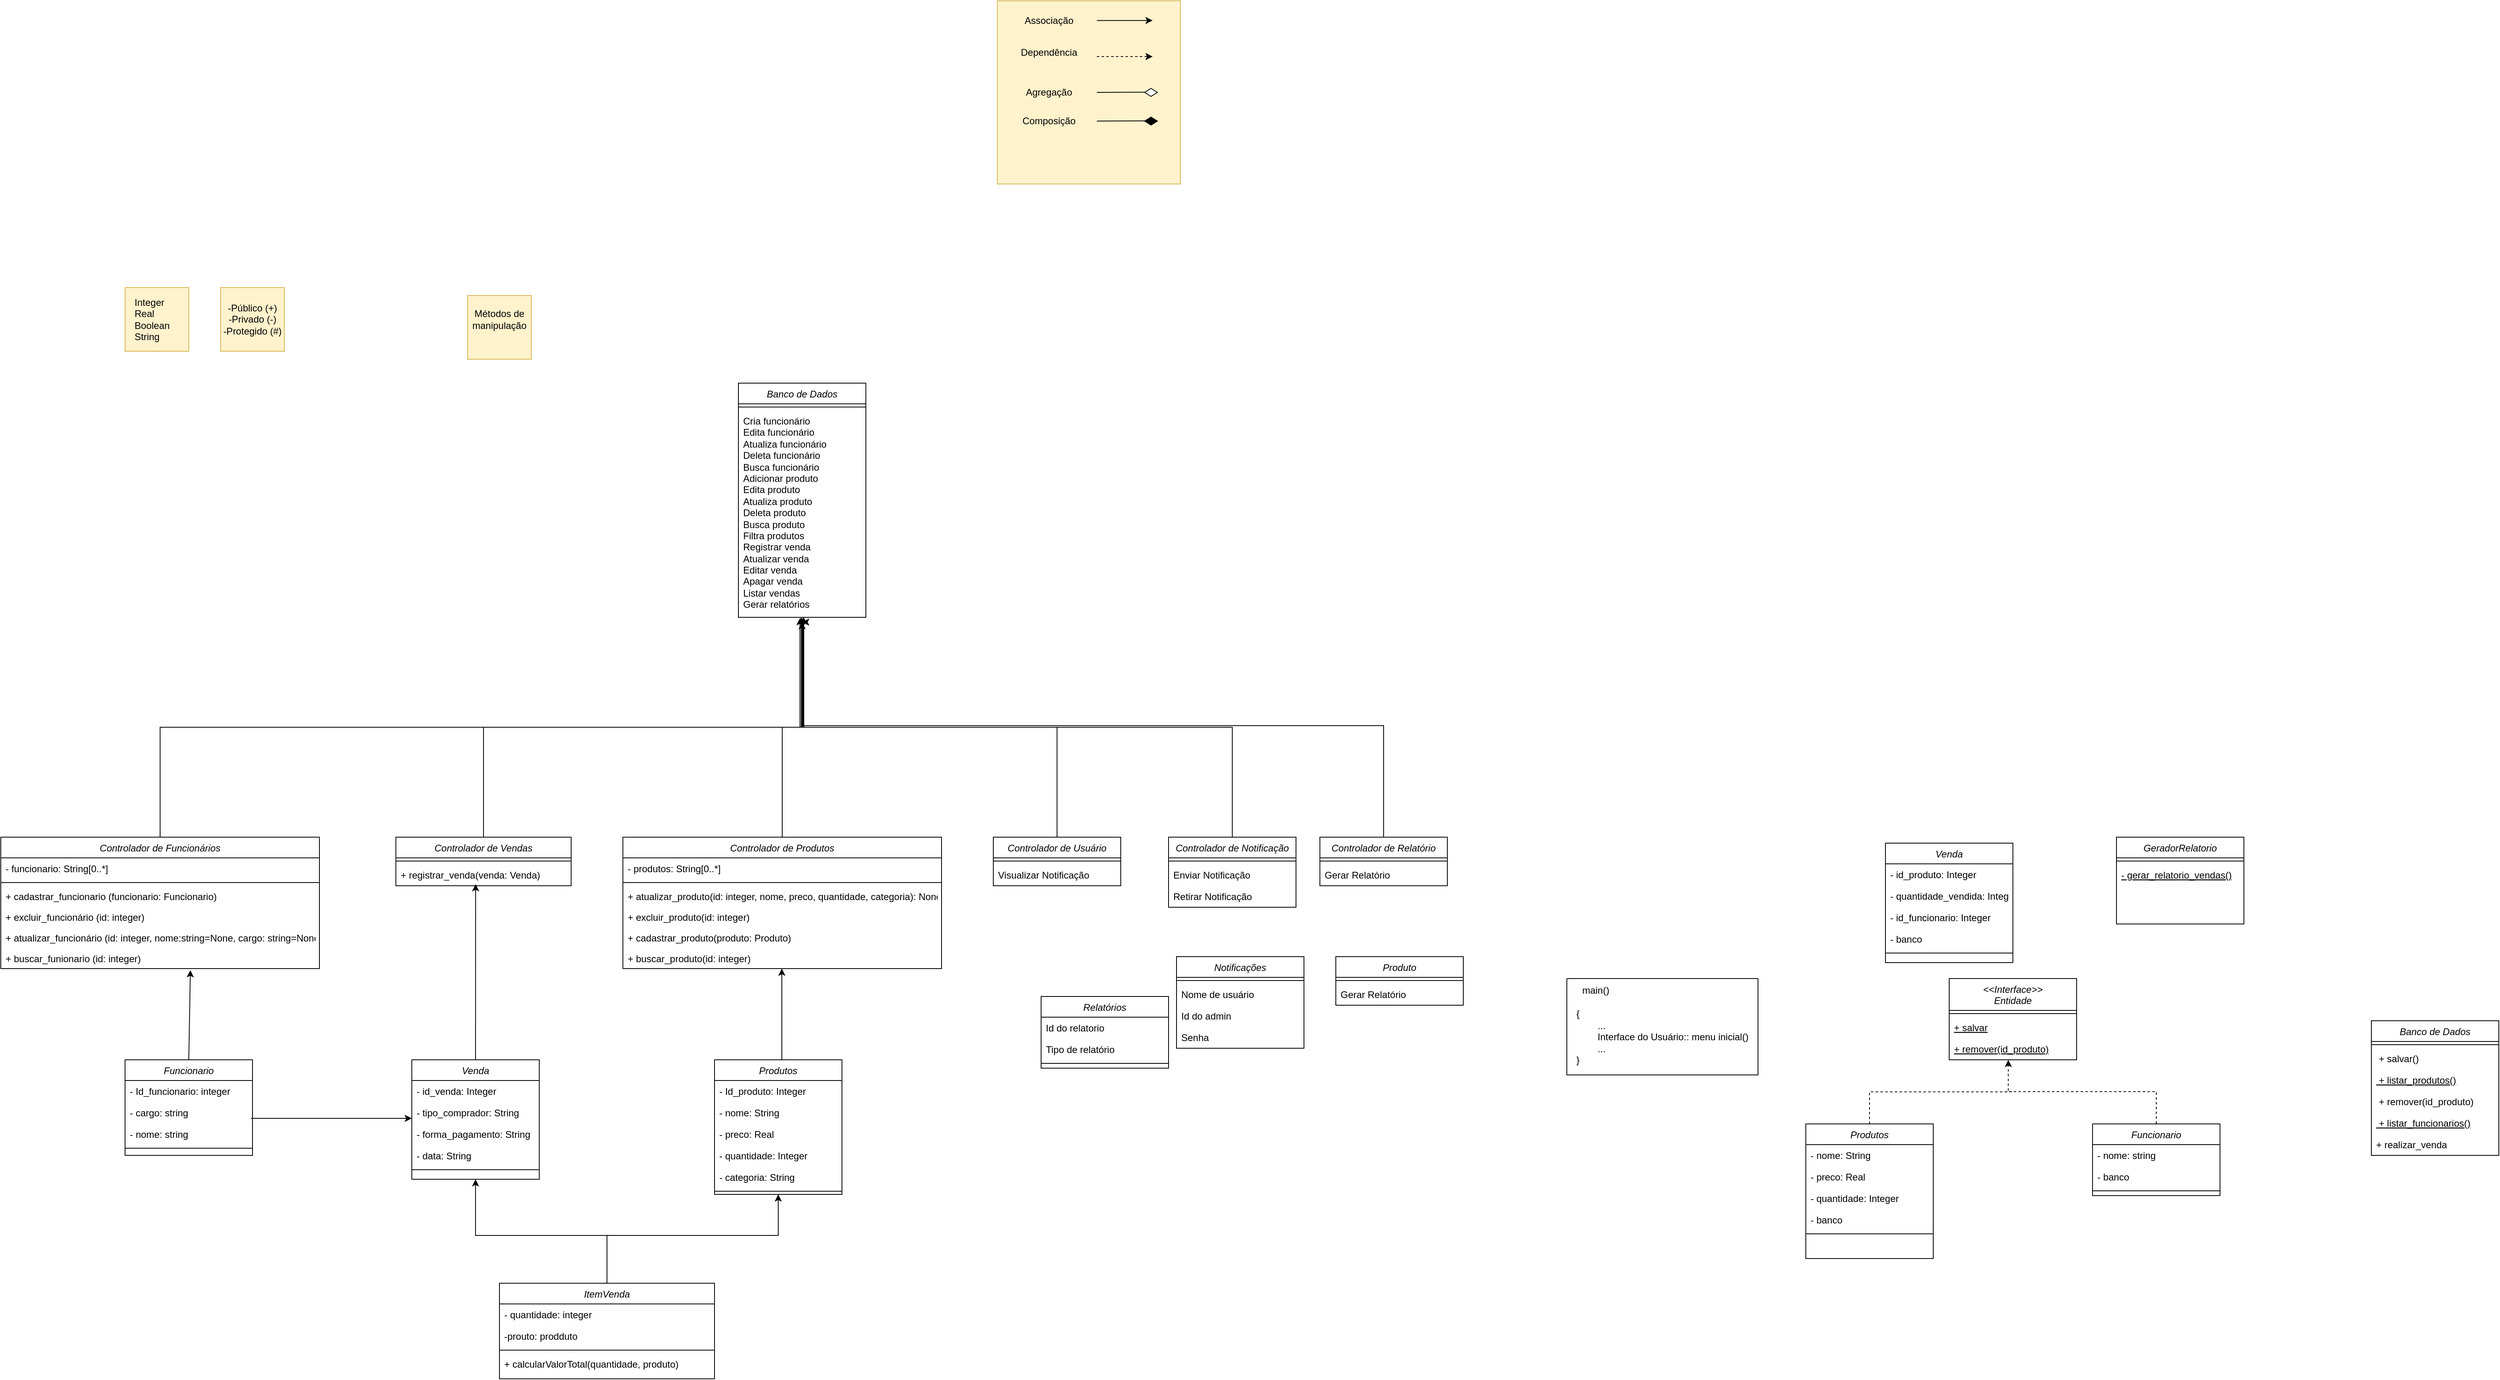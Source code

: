 <mxfile version="24.8.9">
  <diagram id="C5RBs43oDa-KdzZeNtuy" name="Page-1">
    <mxGraphModel dx="795" dy="1662" grid="1" gridSize="10" guides="1" tooltips="1" connect="1" arrows="1" fold="1" page="1" pageScale="1" pageWidth="827" pageHeight="1169" math="0" shadow="0">
      <root>
        <mxCell id="WIyWlLk6GJQsqaUBKTNV-0" />
        <mxCell id="WIyWlLk6GJQsqaUBKTNV-1" parent="WIyWlLk6GJQsqaUBKTNV-0" />
        <mxCell id="_I3wtdHXXXUd3-tB5gvO-0" value="Controlador de Produtos" style="swimlane;fontStyle=2;align=center;verticalAlign=top;childLayout=stackLayout;horizontal=1;startSize=26;horizontalStack=0;resizeParent=1;resizeLast=0;collapsible=1;marginBottom=0;rounded=0;shadow=0;strokeWidth=1;" parent="WIyWlLk6GJQsqaUBKTNV-1" vertex="1">
          <mxGeometry x="795" y="160" width="400" height="165" as="geometry">
            <mxRectangle x="230" y="140" width="160" height="26" as="alternateBounds" />
          </mxGeometry>
        </mxCell>
        <mxCell id="_I3wtdHXXXUd3-tB5gvO-1" value="- produtos: String[0..*]" style="text;strokeColor=none;fillColor=none;align=left;verticalAlign=top;spacingLeft=4;spacingRight=4;overflow=hidden;rotatable=0;points=[[0,0.5],[1,0.5]];portConstraint=eastwest;" parent="_I3wtdHXXXUd3-tB5gvO-0" vertex="1">
          <mxGeometry y="26" width="400" height="27" as="geometry" />
        </mxCell>
        <mxCell id="_I3wtdHXXXUd3-tB5gvO-2" value="" style="line;html=1;strokeWidth=1;align=left;verticalAlign=middle;spacingTop=-1;spacingLeft=3;spacingRight=3;rotatable=0;labelPosition=right;points=[];portConstraint=eastwest;" parent="_I3wtdHXXXUd3-tB5gvO-0" vertex="1">
          <mxGeometry y="53" width="400" height="8" as="geometry" />
        </mxCell>
        <mxCell id="_I3wtdHXXXUd3-tB5gvO-3" value="+ atualizar_produto(id: integer, nome, preco, quantidade, categoria): None" style="text;align=left;verticalAlign=top;spacingLeft=4;spacingRight=4;overflow=hidden;rotatable=0;points=[[0,0.5],[1,0.5]];portConstraint=eastwest;rounded=0;shadow=0;html=0;" parent="_I3wtdHXXXUd3-tB5gvO-0" vertex="1">
          <mxGeometry y="61" width="400" height="26" as="geometry" />
        </mxCell>
        <mxCell id="_I3wtdHXXXUd3-tB5gvO-4" value="+ excluir_produto(id: integer)" style="text;align=left;verticalAlign=top;spacingLeft=4;spacingRight=4;overflow=hidden;rotatable=0;points=[[0,0.5],[1,0.5]];portConstraint=eastwest;rounded=0;shadow=0;html=0;" parent="_I3wtdHXXXUd3-tB5gvO-0" vertex="1">
          <mxGeometry y="87" width="400" height="26" as="geometry" />
        </mxCell>
        <mxCell id="_I3wtdHXXXUd3-tB5gvO-5" value="+ cadastrar_produto(produto: Produto)" style="text;align=left;verticalAlign=top;spacingLeft=4;spacingRight=4;overflow=hidden;rotatable=0;points=[[0,0.5],[1,0.5]];portConstraint=eastwest;" parent="_I3wtdHXXXUd3-tB5gvO-0" vertex="1">
          <mxGeometry y="113" width="400" height="26" as="geometry" />
        </mxCell>
        <mxCell id="_I3wtdHXXXUd3-tB5gvO-6" value="+ buscar_produto(id: integer) " style="text;align=left;verticalAlign=top;spacingLeft=4;spacingRight=4;overflow=hidden;rotatable=0;points=[[0,0.5],[1,0.5]];portConstraint=eastwest;" parent="_I3wtdHXXXUd3-tB5gvO-0" vertex="1">
          <mxGeometry y="139" width="400" height="26" as="geometry" />
        </mxCell>
        <mxCell id="_I3wtdHXXXUd3-tB5gvO-7" value="Controlador de Funcionários" style="swimlane;fontStyle=2;align=center;verticalAlign=top;childLayout=stackLayout;horizontal=1;startSize=26;horizontalStack=0;resizeParent=1;resizeLast=0;collapsible=1;marginBottom=0;rounded=0;shadow=0;strokeWidth=1;" parent="WIyWlLk6GJQsqaUBKTNV-1" vertex="1">
          <mxGeometry x="14" y="160" width="400" height="165" as="geometry">
            <mxRectangle x="230" y="140" width="160" height="26" as="alternateBounds" />
          </mxGeometry>
        </mxCell>
        <mxCell id="_I3wtdHXXXUd3-tB5gvO-8" value="- funcionario: String[0..*]" style="text;strokeColor=none;fillColor=none;align=left;verticalAlign=top;spacingLeft=4;spacingRight=4;overflow=hidden;rotatable=0;points=[[0,0.5],[1,0.5]];portConstraint=eastwest;" parent="_I3wtdHXXXUd3-tB5gvO-7" vertex="1">
          <mxGeometry y="26" width="400" height="27" as="geometry" />
        </mxCell>
        <mxCell id="_I3wtdHXXXUd3-tB5gvO-9" value="" style="line;html=1;strokeWidth=1;align=left;verticalAlign=middle;spacingTop=-1;spacingLeft=3;spacingRight=3;rotatable=0;labelPosition=right;points=[];portConstraint=eastwest;" parent="_I3wtdHXXXUd3-tB5gvO-7" vertex="1">
          <mxGeometry y="53" width="400" height="8" as="geometry" />
        </mxCell>
        <mxCell id="_I3wtdHXXXUd3-tB5gvO-10" value="+ cadastrar_funcionario (funcionario: Funcionario)" style="text;align=left;verticalAlign=top;spacingLeft=4;spacingRight=4;overflow=hidden;rotatable=0;points=[[0,0.5],[1,0.5]];portConstraint=eastwest;" parent="_I3wtdHXXXUd3-tB5gvO-7" vertex="1">
          <mxGeometry y="61" width="400" height="26" as="geometry" />
        </mxCell>
        <mxCell id="_I3wtdHXXXUd3-tB5gvO-11" value="+ excluir_funcionário (id: integer)" style="text;align=left;verticalAlign=top;spacingLeft=4;spacingRight=4;overflow=hidden;rotatable=0;points=[[0,0.5],[1,0.5]];portConstraint=eastwest;rounded=0;shadow=0;html=0;" parent="_I3wtdHXXXUd3-tB5gvO-7" vertex="1">
          <mxGeometry y="87" width="400" height="26" as="geometry" />
        </mxCell>
        <mxCell id="_I3wtdHXXXUd3-tB5gvO-12" value="+ atualizar_funcionário (id: integer, nome:string=None, cargo: string=None)" style="text;align=left;verticalAlign=top;spacingLeft=4;spacingRight=4;overflow=hidden;rotatable=0;points=[[0,0.5],[1,0.5]];portConstraint=eastwest;rounded=0;shadow=0;html=0;" parent="_I3wtdHXXXUd3-tB5gvO-7" vertex="1">
          <mxGeometry y="113" width="400" height="26" as="geometry" />
        </mxCell>
        <mxCell id="_I3wtdHXXXUd3-tB5gvO-13" value="+ buscar_funionario (id: integer)" style="text;align=left;verticalAlign=top;spacingLeft=4;spacingRight=4;overflow=hidden;rotatable=0;points=[[0,0.5],[1,0.5]];portConstraint=eastwest;rounded=0;shadow=0;html=0;" parent="_I3wtdHXXXUd3-tB5gvO-7" vertex="1">
          <mxGeometry y="139" width="400" height="26" as="geometry" />
        </mxCell>
        <mxCell id="_I3wtdHXXXUd3-tB5gvO-14" value="Controlador de Vendas" style="swimlane;fontStyle=2;align=center;verticalAlign=top;childLayout=stackLayout;horizontal=1;startSize=26;horizontalStack=0;resizeParent=1;resizeLast=0;collapsible=1;marginBottom=0;rounded=0;shadow=0;strokeWidth=1;" parent="WIyWlLk6GJQsqaUBKTNV-1" vertex="1">
          <mxGeometry x="510" y="160" width="220" height="61" as="geometry">
            <mxRectangle x="240" y="200" width="160" height="26" as="alternateBounds" />
          </mxGeometry>
        </mxCell>
        <mxCell id="_I3wtdHXXXUd3-tB5gvO-15" value="" style="line;html=1;strokeWidth=1;align=left;verticalAlign=middle;spacingTop=-1;spacingLeft=3;spacingRight=3;rotatable=0;labelPosition=right;points=[];portConstraint=eastwest;" parent="_I3wtdHXXXUd3-tB5gvO-14" vertex="1">
          <mxGeometry y="26" width="220" height="8" as="geometry" />
        </mxCell>
        <mxCell id="_I3wtdHXXXUd3-tB5gvO-16" value="+ registrar_venda(venda: Venda)" style="text;strokeColor=none;fillColor=none;align=left;verticalAlign=top;spacingLeft=4;spacingRight=4;overflow=hidden;rotatable=0;points=[[0,0.5],[1,0.5]];portConstraint=eastwest;" parent="_I3wtdHXXXUd3-tB5gvO-14" vertex="1">
          <mxGeometry y="34" width="220" height="27" as="geometry" />
        </mxCell>
        <mxCell id="_I3wtdHXXXUd3-tB5gvO-17" value="Controlador de Notificação" style="swimlane;fontStyle=2;align=center;verticalAlign=top;childLayout=stackLayout;horizontal=1;startSize=26;horizontalStack=0;resizeParent=1;resizeLast=0;collapsible=1;marginBottom=0;rounded=0;shadow=0;strokeWidth=1;" parent="WIyWlLk6GJQsqaUBKTNV-1" vertex="1">
          <mxGeometry x="1480" y="160" width="160" height="88" as="geometry">
            <mxRectangle x="240" y="200" width="160" height="26" as="alternateBounds" />
          </mxGeometry>
        </mxCell>
        <mxCell id="_I3wtdHXXXUd3-tB5gvO-18" value="" style="line;html=1;strokeWidth=1;align=left;verticalAlign=middle;spacingTop=-1;spacingLeft=3;spacingRight=3;rotatable=0;labelPosition=right;points=[];portConstraint=eastwest;" parent="_I3wtdHXXXUd3-tB5gvO-17" vertex="1">
          <mxGeometry y="26" width="160" height="8" as="geometry" />
        </mxCell>
        <mxCell id="_I3wtdHXXXUd3-tB5gvO-19" value="Enviar Notificação" style="text;strokeColor=none;fillColor=none;align=left;verticalAlign=top;spacingLeft=4;spacingRight=4;overflow=hidden;rotatable=0;points=[[0,0.5],[1,0.5]];portConstraint=eastwest;" parent="_I3wtdHXXXUd3-tB5gvO-17" vertex="1">
          <mxGeometry y="34" width="160" height="27" as="geometry" />
        </mxCell>
        <mxCell id="_I3wtdHXXXUd3-tB5gvO-20" value="Retirar Notificação" style="text;strokeColor=none;fillColor=none;align=left;verticalAlign=top;spacingLeft=4;spacingRight=4;overflow=hidden;rotatable=0;points=[[0,0.5],[1,0.5]];portConstraint=eastwest;" parent="_I3wtdHXXXUd3-tB5gvO-17" vertex="1">
          <mxGeometry y="61" width="160" height="27" as="geometry" />
        </mxCell>
        <mxCell id="_I3wtdHXXXUd3-tB5gvO-21" value="Controlador de Usuário" style="swimlane;fontStyle=2;align=center;verticalAlign=top;childLayout=stackLayout;horizontal=1;startSize=26;horizontalStack=0;resizeParent=1;resizeLast=0;collapsible=1;marginBottom=0;rounded=0;shadow=0;strokeWidth=1;" parent="WIyWlLk6GJQsqaUBKTNV-1" vertex="1">
          <mxGeometry x="1260" y="160" width="160" height="61" as="geometry">
            <mxRectangle x="240" y="200" width="160" height="26" as="alternateBounds" />
          </mxGeometry>
        </mxCell>
        <mxCell id="_I3wtdHXXXUd3-tB5gvO-22" value="" style="line;html=1;strokeWidth=1;align=left;verticalAlign=middle;spacingTop=-1;spacingLeft=3;spacingRight=3;rotatable=0;labelPosition=right;points=[];portConstraint=eastwest;" parent="_I3wtdHXXXUd3-tB5gvO-21" vertex="1">
          <mxGeometry y="26" width="160" height="8" as="geometry" />
        </mxCell>
        <mxCell id="_I3wtdHXXXUd3-tB5gvO-23" value="Visualizar Notificação" style="text;strokeColor=none;fillColor=none;align=left;verticalAlign=top;spacingLeft=4;spacingRight=4;overflow=hidden;rotatable=0;points=[[0,0.5],[1,0.5]];portConstraint=eastwest;" parent="_I3wtdHXXXUd3-tB5gvO-21" vertex="1">
          <mxGeometry y="34" width="160" height="27" as="geometry" />
        </mxCell>
        <mxCell id="I9rmAQICTZ3IYjPyF-Hz-8" style="edgeStyle=orthogonalEdgeStyle;rounded=0;orthogonalLoop=1;jettySize=auto;html=1;" parent="WIyWlLk6GJQsqaUBKTNV-1" source="_I3wtdHXXXUd3-tB5gvO-24" edge="1">
          <mxGeometry relative="1" as="geometry">
            <mxPoint x="1020" y="-110.0" as="targetPoint" />
            <Array as="points">
              <mxPoint x="1750" y="20" />
              <mxPoint x="1021" y="20" />
              <mxPoint x="1021" y="-110" />
            </Array>
          </mxGeometry>
        </mxCell>
        <mxCell id="_I3wtdHXXXUd3-tB5gvO-24" value="Controlador de Relatório" style="swimlane;fontStyle=2;align=center;verticalAlign=top;childLayout=stackLayout;horizontal=1;startSize=26;horizontalStack=0;resizeParent=1;resizeLast=0;collapsible=1;marginBottom=0;rounded=0;shadow=0;strokeWidth=1;" parent="WIyWlLk6GJQsqaUBKTNV-1" vertex="1">
          <mxGeometry x="1670" y="160" width="160" height="61" as="geometry">
            <mxRectangle x="230" y="140" width="160" height="26" as="alternateBounds" />
          </mxGeometry>
        </mxCell>
        <mxCell id="_I3wtdHXXXUd3-tB5gvO-25" value="" style="line;html=1;strokeWidth=1;align=left;verticalAlign=middle;spacingTop=-1;spacingLeft=3;spacingRight=3;rotatable=0;labelPosition=right;points=[];portConstraint=eastwest;" parent="_I3wtdHXXXUd3-tB5gvO-24" vertex="1">
          <mxGeometry y="26" width="160" height="8" as="geometry" />
        </mxCell>
        <mxCell id="_I3wtdHXXXUd3-tB5gvO-26" value="Gerar Relatório" style="text;strokeColor=none;fillColor=none;align=left;verticalAlign=top;spacingLeft=4;spacingRight=4;overflow=hidden;rotatable=0;points=[[0,0.5],[1,0.5]];portConstraint=eastwest;" parent="_I3wtdHXXXUd3-tB5gvO-24" vertex="1">
          <mxGeometry y="34" width="160" height="27" as="geometry" />
        </mxCell>
        <mxCell id="_I3wtdHXXXUd3-tB5gvO-27" value="Notificações" style="swimlane;fontStyle=2;align=center;verticalAlign=top;childLayout=stackLayout;horizontal=1;startSize=26;horizontalStack=0;resizeParent=1;resizeLast=0;collapsible=1;marginBottom=0;rounded=0;shadow=0;strokeWidth=1;" parent="WIyWlLk6GJQsqaUBKTNV-1" vertex="1">
          <mxGeometry x="1490" y="310" width="160" height="115" as="geometry">
            <mxRectangle x="240" y="200" width="160" height="26" as="alternateBounds" />
          </mxGeometry>
        </mxCell>
        <mxCell id="_I3wtdHXXXUd3-tB5gvO-28" value="" style="line;html=1;strokeWidth=1;align=left;verticalAlign=middle;spacingTop=-1;spacingLeft=3;spacingRight=3;rotatable=0;labelPosition=right;points=[];portConstraint=eastwest;" parent="_I3wtdHXXXUd3-tB5gvO-27" vertex="1">
          <mxGeometry y="26" width="160" height="8" as="geometry" />
        </mxCell>
        <mxCell id="_I3wtdHXXXUd3-tB5gvO-29" value="Nome de usuário" style="text;strokeColor=none;fillColor=none;align=left;verticalAlign=top;spacingLeft=4;spacingRight=4;overflow=hidden;rotatable=0;points=[[0,0.5],[1,0.5]];portConstraint=eastwest;" parent="_I3wtdHXXXUd3-tB5gvO-27" vertex="1">
          <mxGeometry y="34" width="160" height="27" as="geometry" />
        </mxCell>
        <mxCell id="_I3wtdHXXXUd3-tB5gvO-30" value="Id do admin" style="text;strokeColor=none;fillColor=none;align=left;verticalAlign=top;spacingLeft=4;spacingRight=4;overflow=hidden;rotatable=0;points=[[0,0.5],[1,0.5]];portConstraint=eastwest;" parent="_I3wtdHXXXUd3-tB5gvO-27" vertex="1">
          <mxGeometry y="61" width="160" height="27" as="geometry" />
        </mxCell>
        <mxCell id="_I3wtdHXXXUd3-tB5gvO-31" value="Senha" style="text;strokeColor=none;fillColor=none;align=left;verticalAlign=top;spacingLeft=4;spacingRight=4;overflow=hidden;rotatable=0;points=[[0,0.5],[1,0.5]];portConstraint=eastwest;" parent="_I3wtdHXXXUd3-tB5gvO-27" vertex="1">
          <mxGeometry y="88" width="160" height="27" as="geometry" />
        </mxCell>
        <mxCell id="_I3wtdHXXXUd3-tB5gvO-32" value="Venda" style="swimlane;fontStyle=2;align=center;verticalAlign=top;childLayout=stackLayout;horizontal=1;startSize=26;horizontalStack=0;resizeParent=1;resizeLast=0;collapsible=1;marginBottom=0;rounded=0;shadow=0;strokeWidth=1;" parent="WIyWlLk6GJQsqaUBKTNV-1" vertex="1">
          <mxGeometry x="530" y="439.5" width="160" height="150" as="geometry">
            <mxRectangle x="230" y="140" width="160" height="26" as="alternateBounds" />
          </mxGeometry>
        </mxCell>
        <mxCell id="_I3wtdHXXXUd3-tB5gvO-33" value="- id_venda: Integer" style="text;strokeColor=none;fillColor=none;align=left;verticalAlign=top;spacingLeft=4;spacingRight=4;overflow=hidden;rotatable=0;points=[[0,0.5],[1,0.5]];portConstraint=eastwest;" parent="_I3wtdHXXXUd3-tB5gvO-32" vertex="1">
          <mxGeometry y="26" width="160" height="27" as="geometry" />
        </mxCell>
        <mxCell id="_I3wtdHXXXUd3-tB5gvO-34" value="- tipo_comprador: String" style="text;strokeColor=none;fillColor=none;align=left;verticalAlign=top;spacingLeft=4;spacingRight=4;overflow=hidden;rotatable=0;points=[[0,0.5],[1,0.5]];portConstraint=eastwest;" parent="_I3wtdHXXXUd3-tB5gvO-32" vertex="1">
          <mxGeometry y="53" width="160" height="27" as="geometry" />
        </mxCell>
        <mxCell id="_I3wtdHXXXUd3-tB5gvO-35" value="- forma_pagamento: String" style="text;strokeColor=none;fillColor=none;align=left;verticalAlign=top;spacingLeft=4;spacingRight=4;overflow=hidden;rotatable=0;points=[[0,0.5],[1,0.5]];portConstraint=eastwest;" parent="_I3wtdHXXXUd3-tB5gvO-32" vertex="1">
          <mxGeometry y="80" width="160" height="27" as="geometry" />
        </mxCell>
        <mxCell id="_I3wtdHXXXUd3-tB5gvO-36" value="- data: String" style="text;strokeColor=none;fillColor=none;align=left;verticalAlign=top;spacingLeft=4;spacingRight=4;overflow=hidden;rotatable=0;points=[[0,0.5],[1,0.5]];portConstraint=eastwest;" parent="_I3wtdHXXXUd3-tB5gvO-32" vertex="1">
          <mxGeometry y="107" width="160" height="27" as="geometry" />
        </mxCell>
        <mxCell id="_I3wtdHXXXUd3-tB5gvO-37" value="" style="line;html=1;strokeWidth=1;align=left;verticalAlign=middle;spacingTop=-1;spacingLeft=3;spacingRight=3;rotatable=0;labelPosition=right;points=[];portConstraint=eastwest;" parent="_I3wtdHXXXUd3-tB5gvO-32" vertex="1">
          <mxGeometry y="134" width="160" height="8" as="geometry" />
        </mxCell>
        <mxCell id="_I3wtdHXXXUd3-tB5gvO-38" value="Produtos" style="swimlane;fontStyle=2;align=center;verticalAlign=top;childLayout=stackLayout;horizontal=1;startSize=26;horizontalStack=0;resizeParent=1;resizeLast=0;collapsible=1;marginBottom=0;rounded=0;shadow=0;strokeWidth=1;" parent="WIyWlLk6GJQsqaUBKTNV-1" vertex="1">
          <mxGeometry x="910" y="439.5" width="160" height="169" as="geometry">
            <mxRectangle x="230" y="140" width="160" height="26" as="alternateBounds" />
          </mxGeometry>
        </mxCell>
        <mxCell id="_I3wtdHXXXUd3-tB5gvO-39" value="- Id_produto: Integer" style="text;strokeColor=none;fillColor=none;align=left;verticalAlign=top;spacingLeft=4;spacingRight=4;overflow=hidden;rotatable=0;points=[[0,0.5],[1,0.5]];portConstraint=eastwest;" parent="_I3wtdHXXXUd3-tB5gvO-38" vertex="1">
          <mxGeometry y="26" width="160" height="27" as="geometry" />
        </mxCell>
        <mxCell id="_I3wtdHXXXUd3-tB5gvO-40" value="- nome: String" style="text;strokeColor=none;fillColor=none;align=left;verticalAlign=top;spacingLeft=4;spacingRight=4;overflow=hidden;rotatable=0;points=[[0,0.5],[1,0.5]];portConstraint=eastwest;" parent="_I3wtdHXXXUd3-tB5gvO-38" vertex="1">
          <mxGeometry y="53" width="160" height="27" as="geometry" />
        </mxCell>
        <mxCell id="_I3wtdHXXXUd3-tB5gvO-41" value="- preco: Real" style="text;strokeColor=none;fillColor=none;align=left;verticalAlign=top;spacingLeft=4;spacingRight=4;overflow=hidden;rotatable=0;points=[[0,0.5],[1,0.5]];portConstraint=eastwest;" parent="_I3wtdHXXXUd3-tB5gvO-38" vertex="1">
          <mxGeometry y="80" width="160" height="27" as="geometry" />
        </mxCell>
        <mxCell id="_I3wtdHXXXUd3-tB5gvO-42" value="- quantidade: Integer" style="text;strokeColor=none;fillColor=none;align=left;verticalAlign=top;spacingLeft=4;spacingRight=4;overflow=hidden;rotatable=0;points=[[0,0.5],[1,0.5]];portConstraint=eastwest;" parent="_I3wtdHXXXUd3-tB5gvO-38" vertex="1">
          <mxGeometry y="107" width="160" height="27" as="geometry" />
        </mxCell>
        <mxCell id="_I3wtdHXXXUd3-tB5gvO-43" value="- categoria: String" style="text;strokeColor=none;fillColor=none;align=left;verticalAlign=top;spacingLeft=4;spacingRight=4;overflow=hidden;rotatable=0;points=[[0,0.5],[1,0.5]];portConstraint=eastwest;" parent="_I3wtdHXXXUd3-tB5gvO-38" vertex="1">
          <mxGeometry y="134" width="160" height="27" as="geometry" />
        </mxCell>
        <mxCell id="_I3wtdHXXXUd3-tB5gvO-44" value="" style="line;html=1;strokeWidth=1;align=left;verticalAlign=middle;spacingTop=-1;spacingLeft=3;spacingRight=3;rotatable=0;labelPosition=right;points=[];portConstraint=eastwest;" parent="_I3wtdHXXXUd3-tB5gvO-38" vertex="1">
          <mxGeometry y="161" width="160" height="8" as="geometry" />
        </mxCell>
        <mxCell id="_I3wtdHXXXUd3-tB5gvO-45" value="Funcionario" style="swimlane;fontStyle=2;align=center;verticalAlign=top;childLayout=stackLayout;horizontal=1;startSize=26;horizontalStack=0;resizeParent=1;resizeLast=0;collapsible=1;marginBottom=0;rounded=0;shadow=0;strokeWidth=1;" parent="WIyWlLk6GJQsqaUBKTNV-1" vertex="1">
          <mxGeometry x="170" y="439.5" width="160" height="120" as="geometry">
            <mxRectangle x="230" y="140" width="160" height="26" as="alternateBounds" />
          </mxGeometry>
        </mxCell>
        <mxCell id="_I3wtdHXXXUd3-tB5gvO-46" value="- Id_funcionario: integer" style="text;strokeColor=none;fillColor=none;align=left;verticalAlign=top;spacingLeft=4;spacingRight=4;overflow=hidden;rotatable=0;points=[[0,0.5],[1,0.5]];portConstraint=eastwest;" parent="_I3wtdHXXXUd3-tB5gvO-45" vertex="1">
          <mxGeometry y="26" width="160" height="27" as="geometry" />
        </mxCell>
        <mxCell id="_I3wtdHXXXUd3-tB5gvO-47" value="- cargo: string" style="text;strokeColor=none;fillColor=none;align=left;verticalAlign=top;spacingLeft=4;spacingRight=4;overflow=hidden;rotatable=0;points=[[0,0.5],[1,0.5]];portConstraint=eastwest;" parent="_I3wtdHXXXUd3-tB5gvO-45" vertex="1">
          <mxGeometry y="53" width="160" height="27" as="geometry" />
        </mxCell>
        <mxCell id="_I3wtdHXXXUd3-tB5gvO-48" value="- nome: string" style="text;strokeColor=none;fillColor=none;align=left;verticalAlign=top;spacingLeft=4;spacingRight=4;overflow=hidden;rotatable=0;points=[[0,0.5],[1,0.5]];portConstraint=eastwest;" parent="_I3wtdHXXXUd3-tB5gvO-45" vertex="1">
          <mxGeometry y="80" width="160" height="27" as="geometry" />
        </mxCell>
        <mxCell id="_I3wtdHXXXUd3-tB5gvO-49" value="" style="line;html=1;strokeWidth=1;align=left;verticalAlign=middle;spacingTop=-1;spacingLeft=3;spacingRight=3;rotatable=0;labelPosition=right;points=[];portConstraint=eastwest;" parent="_I3wtdHXXXUd3-tB5gvO-45" vertex="1">
          <mxGeometry y="107" width="160" height="8" as="geometry" />
        </mxCell>
        <mxCell id="_I3wtdHXXXUd3-tB5gvO-224" value="" style="whiteSpace=wrap;html=1;aspect=fixed;fillColor=#fff2cc;strokeColor=#d6b656;" parent="WIyWlLk6GJQsqaUBKTNV-1" vertex="1">
          <mxGeometry x="170" y="-530" width="80" height="80" as="geometry" />
        </mxCell>
        <mxCell id="_I3wtdHXXXUd3-tB5gvO-223" value="Integer&lt;div&gt;Real&lt;/div&gt;&lt;div&gt;Boolean&lt;/div&gt;&lt;div&gt;String&lt;/div&gt;" style="text;html=1;align=left;verticalAlign=middle;whiteSpace=wrap;rounded=0;" parent="WIyWlLk6GJQsqaUBKTNV-1" vertex="1">
          <mxGeometry x="180" y="-520" width="60" height="60" as="geometry" />
        </mxCell>
        <mxCell id="_I3wtdHXXXUd3-tB5gvO-52" value="Relatórios" style="swimlane;fontStyle=2;align=center;verticalAlign=top;childLayout=stackLayout;horizontal=1;startSize=26;horizontalStack=0;resizeParent=1;resizeLast=0;collapsible=1;marginBottom=0;rounded=0;shadow=0;strokeWidth=1;" parent="WIyWlLk6GJQsqaUBKTNV-1" vertex="1">
          <mxGeometry x="1320" y="360" width="160" height="90" as="geometry">
            <mxRectangle x="230" y="140" width="160" height="26" as="alternateBounds" />
          </mxGeometry>
        </mxCell>
        <mxCell id="_I3wtdHXXXUd3-tB5gvO-53" value="Id do relatorio" style="text;strokeColor=none;fillColor=none;align=left;verticalAlign=top;spacingLeft=4;spacingRight=4;overflow=hidden;rotatable=0;points=[[0,0.5],[1,0.5]];portConstraint=eastwest;" parent="_I3wtdHXXXUd3-tB5gvO-52" vertex="1">
          <mxGeometry y="26" width="160" height="27" as="geometry" />
        </mxCell>
        <mxCell id="_I3wtdHXXXUd3-tB5gvO-54" value="Tipo de relatório" style="text;strokeColor=none;fillColor=none;align=left;verticalAlign=top;spacingLeft=4;spacingRight=4;overflow=hidden;rotatable=0;points=[[0,0.5],[1,0.5]];portConstraint=eastwest;" parent="_I3wtdHXXXUd3-tB5gvO-52" vertex="1">
          <mxGeometry y="53" width="160" height="27" as="geometry" />
        </mxCell>
        <mxCell id="_I3wtdHXXXUd3-tB5gvO-55" value="" style="line;html=1;strokeWidth=1;align=left;verticalAlign=middle;spacingTop=-1;spacingLeft=3;spacingRight=3;rotatable=0;labelPosition=right;points=[];portConstraint=eastwest;" parent="_I3wtdHXXXUd3-tB5gvO-52" vertex="1">
          <mxGeometry y="80" width="160" height="8" as="geometry" />
        </mxCell>
        <mxCell id="_I3wtdHXXXUd3-tB5gvO-50" value="" style="whiteSpace=wrap;html=1;aspect=fixed;fillColor=#fff2cc;strokeColor=#d6b656;" parent="WIyWlLk6GJQsqaUBKTNV-1" vertex="1">
          <mxGeometry x="170" y="-530" width="80" height="80" as="geometry" />
        </mxCell>
        <mxCell id="_I3wtdHXXXUd3-tB5gvO-222" value="" style="whiteSpace=wrap;html=1;aspect=fixed;fillColor=#fff2cc;strokeColor=#d6b656;" parent="WIyWlLk6GJQsqaUBKTNV-1" vertex="1">
          <mxGeometry x="600" y="-520" width="80" height="80" as="geometry" />
        </mxCell>
        <mxCell id="_I3wtdHXXXUd3-tB5gvO-221" value="Métodos de manipulação" style="text;html=1;align=center;verticalAlign=middle;whiteSpace=wrap;rounded=0;" parent="WIyWlLk6GJQsqaUBKTNV-1" vertex="1">
          <mxGeometry x="610" y="-505" width="60" height="30" as="geometry" />
        </mxCell>
        <mxCell id="_I3wtdHXXXUd3-tB5gvO-220" value="" style="whiteSpace=wrap;html=1;aspect=fixed;fillColor=#fff2cc;strokeColor=#d6b656;" parent="WIyWlLk6GJQsqaUBKTNV-1" vertex="1">
          <mxGeometry x="290" y="-530" width="80" height="80" as="geometry" />
        </mxCell>
        <mxCell id="_I3wtdHXXXUd3-tB5gvO-219" value="-Público (+)&lt;br&gt;-Privado (-)&lt;br&gt;-Protegido (#)" style="text;html=1;align=center;verticalAlign=middle;whiteSpace=wrap;rounded=0;" parent="WIyWlLk6GJQsqaUBKTNV-1" vertex="1">
          <mxGeometry x="290" y="-530" width="80" height="80" as="geometry" />
        </mxCell>
        <mxCell id="_I3wtdHXXXUd3-tB5gvO-56" value="Banco de Dados" style="swimlane;fontStyle=2;align=center;verticalAlign=top;childLayout=stackLayout;horizontal=1;startSize=26;horizontalStack=0;resizeParent=1;resizeLast=0;collapsible=1;marginBottom=0;rounded=0;shadow=0;strokeWidth=1;" parent="WIyWlLk6GJQsqaUBKTNV-1" vertex="1">
          <mxGeometry x="940" y="-410" width="160" height="294" as="geometry">
            <mxRectangle x="230" y="140" width="160" height="26" as="alternateBounds" />
          </mxGeometry>
        </mxCell>
        <mxCell id="_I3wtdHXXXUd3-tB5gvO-57" value="" style="line;html=1;strokeWidth=1;align=left;verticalAlign=middle;spacingTop=-1;spacingLeft=3;spacingRight=3;rotatable=0;labelPosition=right;points=[];portConstraint=eastwest;" parent="_I3wtdHXXXUd3-tB5gvO-56" vertex="1">
          <mxGeometry y="26" width="160" height="8" as="geometry" />
        </mxCell>
        <mxCell id="_I3wtdHXXXUd3-tB5gvO-58" value="Cria funcionário&lt;div&gt;Edita funcionário&lt;/div&gt;&lt;div&gt;Atualiza funcionário&lt;/div&gt;&lt;div&gt;Deleta funcionário&lt;/div&gt;&lt;div&gt;Busca funcionário&lt;/div&gt;&lt;div&gt;Adicionar produto&lt;/div&gt;&lt;div&gt;Edita produto&lt;/div&gt;&lt;div&gt;Atualiza produto&lt;/div&gt;&lt;div&gt;Deleta produto&lt;/div&gt;&lt;div&gt;Busca produto&lt;/div&gt;&lt;div&gt;Filtra produtos&lt;/div&gt;&lt;div&gt;Registrar venda&lt;/div&gt;&lt;div&gt;Atualizar venda&lt;/div&gt;&lt;div&gt;Editar venda&lt;/div&gt;&lt;div&gt;Apagar venda&lt;/div&gt;&lt;div&gt;Listar vendas&lt;/div&gt;&lt;div&gt;Gerar relatórios&lt;/div&gt;" style="text;strokeColor=none;fillColor=none;align=left;verticalAlign=top;spacingLeft=4;spacingRight=4;overflow=hidden;rotatable=0;points=[[0,0.5],[1,0.5]];portConstraint=eastwest;whiteSpace=wrap;html=1;" parent="_I3wtdHXXXUd3-tB5gvO-56" vertex="1">
          <mxGeometry y="34" width="160" height="260" as="geometry" />
        </mxCell>
        <mxCell id="_I3wtdHXXXUd3-tB5gvO-51" value="Integer&lt;div&gt;Real&lt;/div&gt;&lt;div&gt;Boolean&lt;/div&gt;&lt;div&gt;String&lt;/div&gt;" style="text;html=1;align=left;verticalAlign=middle;whiteSpace=wrap;rounded=0;" parent="WIyWlLk6GJQsqaUBKTNV-1" vertex="1">
          <mxGeometry x="180" y="-520" width="60" height="60" as="geometry" />
        </mxCell>
        <mxCell id="_I3wtdHXXXUd3-tB5gvO-65" style="edgeStyle=orthogonalEdgeStyle;rounded=0;orthogonalLoop=1;jettySize=auto;html=1;entryX=0.5;entryY=1;entryDx=0;entryDy=0;" parent="WIyWlLk6GJQsqaUBKTNV-1" source="_I3wtdHXXXUd3-tB5gvO-67" target="_I3wtdHXXXUd3-tB5gvO-32" edge="1">
          <mxGeometry relative="1" as="geometry">
            <Array as="points">
              <mxPoint x="775" y="660" />
              <mxPoint x="610" y="660" />
            </Array>
          </mxGeometry>
        </mxCell>
        <mxCell id="_I3wtdHXXXUd3-tB5gvO-59" value="" style="whiteSpace=wrap;html=1;aspect=fixed;fillColor=#fff2cc;strokeColor=#d6b656;" parent="WIyWlLk6GJQsqaUBKTNV-1" vertex="1">
          <mxGeometry x="600" y="-520" width="80" height="80" as="geometry" />
        </mxCell>
        <mxCell id="_I3wtdHXXXUd3-tB5gvO-66" style="edgeStyle=orthogonalEdgeStyle;rounded=0;orthogonalLoop=1;jettySize=auto;html=1;entryX=0.5;entryY=1;entryDx=0;entryDy=0;" parent="WIyWlLk6GJQsqaUBKTNV-1" source="_I3wtdHXXXUd3-tB5gvO-67" target="_I3wtdHXXXUd3-tB5gvO-38" edge="1">
          <mxGeometry relative="1" as="geometry">
            <mxPoint x="990" y="630" as="targetPoint" />
            <Array as="points">
              <mxPoint x="775" y="660" />
              <mxPoint x="990" y="660" />
            </Array>
          </mxGeometry>
        </mxCell>
        <mxCell id="_I3wtdHXXXUd3-tB5gvO-60" value="Métodos de manipulação" style="text;html=1;align=center;verticalAlign=middle;whiteSpace=wrap;rounded=0;" parent="WIyWlLk6GJQsqaUBKTNV-1" vertex="1">
          <mxGeometry x="610" y="-505" width="60" height="30" as="geometry" />
        </mxCell>
        <mxCell id="_I3wtdHXXXUd3-tB5gvO-67" value="ItemVenda" style="swimlane;fontStyle=2;align=center;verticalAlign=top;childLayout=stackLayout;horizontal=1;startSize=26;horizontalStack=0;resizeParent=1;resizeLast=0;collapsible=1;marginBottom=0;rounded=0;shadow=0;strokeWidth=1;" parent="WIyWlLk6GJQsqaUBKTNV-1" vertex="1">
          <mxGeometry x="640" y="720" width="270" height="120" as="geometry">
            <mxRectangle x="230" y="140" width="160" height="26" as="alternateBounds" />
          </mxGeometry>
        </mxCell>
        <mxCell id="_I3wtdHXXXUd3-tB5gvO-68" value="- quantidade: integer" style="text;strokeColor=none;fillColor=none;align=left;verticalAlign=top;spacingLeft=4;spacingRight=4;overflow=hidden;rotatable=0;points=[[0,0.5],[1,0.5]];portConstraint=eastwest;" parent="_I3wtdHXXXUd3-tB5gvO-67" vertex="1">
          <mxGeometry y="26" width="270" height="27" as="geometry" />
        </mxCell>
        <mxCell id="_I3wtdHXXXUd3-tB5gvO-69" value="-prouto: prodduto" style="text;strokeColor=none;fillColor=none;align=left;verticalAlign=top;spacingLeft=4;spacingRight=4;overflow=hidden;rotatable=0;points=[[0,0.5],[1,0.5]];portConstraint=eastwest;" parent="_I3wtdHXXXUd3-tB5gvO-67" vertex="1">
          <mxGeometry y="53" width="270" height="27" as="geometry" />
        </mxCell>
        <mxCell id="_I3wtdHXXXUd3-tB5gvO-70" value="" style="line;html=1;strokeWidth=1;align=left;verticalAlign=middle;spacingTop=-1;spacingLeft=3;spacingRight=3;rotatable=0;labelPosition=right;points=[];portConstraint=eastwest;" parent="_I3wtdHXXXUd3-tB5gvO-67" vertex="1">
          <mxGeometry y="80" width="270" height="8" as="geometry" />
        </mxCell>
        <mxCell id="_I3wtdHXXXUd3-tB5gvO-71" value="+ calcularValorTotal(quantidade, produto)" style="text;strokeColor=none;fillColor=none;align=left;verticalAlign=top;spacingLeft=4;spacingRight=4;overflow=hidden;rotatable=0;points=[[0,0.5],[1,0.5]];portConstraint=eastwest;" parent="_I3wtdHXXXUd3-tB5gvO-67" vertex="1">
          <mxGeometry y="88" width="270" height="27" as="geometry" />
        </mxCell>
        <mxCell id="_I3wtdHXXXUd3-tB5gvO-61" value="" style="whiteSpace=wrap;html=1;aspect=fixed;fillColor=#fff2cc;strokeColor=#d6b656;" parent="WIyWlLk6GJQsqaUBKTNV-1" vertex="1">
          <mxGeometry x="290" y="-530" width="80" height="80" as="geometry" />
        </mxCell>
        <mxCell id="_I3wtdHXXXUd3-tB5gvO-195" value="" style="whiteSpace=wrap;html=1;aspect=fixed;fillColor=#fff2cc;strokeColor=#d6b656;" parent="WIyWlLk6GJQsqaUBKTNV-1" vertex="1">
          <mxGeometry x="1265" y="-890" width="230" height="230" as="geometry" />
        </mxCell>
        <mxCell id="_I3wtdHXXXUd3-tB5gvO-194" value="" style="endArrow=classic;html=1;rounded=0;exitX=0.261;exitY=0.174;exitDx=0;exitDy=0;exitPerimeter=0;" parent="WIyWlLk6GJQsqaUBKTNV-1" edge="1">
          <mxGeometry width="50" height="50" relative="1" as="geometry">
            <mxPoint x="1390.03" y="-865.27" as="sourcePoint" />
            <mxPoint x="1460" y="-865.29" as="targetPoint" />
            <Array as="points">
              <mxPoint x="1420" y="-865.29" />
            </Array>
          </mxGeometry>
        </mxCell>
        <mxCell id="_I3wtdHXXXUd3-tB5gvO-193" value="Associação" style="text;html=1;align=center;verticalAlign=middle;whiteSpace=wrap;rounded=0;" parent="WIyWlLk6GJQsqaUBKTNV-1" vertex="1">
          <mxGeometry x="1300" y="-880" width="60" height="30" as="geometry" />
        </mxCell>
        <mxCell id="_I3wtdHXXXUd3-tB5gvO-74" style="edgeStyle=orthogonalEdgeStyle;rounded=0;orthogonalLoop=1;jettySize=auto;html=1;entryX=0.5;entryY=1;entryDx=0;entryDy=0;exitX=0.5;exitY=0;exitDx=0;exitDy=0;" parent="WIyWlLk6GJQsqaUBKTNV-1" source="_I3wtdHXXXUd3-tB5gvO-38" edge="1">
          <mxGeometry relative="1" as="geometry">
            <mxPoint x="995" y="430" as="sourcePoint" />
            <mxPoint x="994.5" y="325" as="targetPoint" />
            <Array as="points">
              <mxPoint x="995" y="440" />
            </Array>
          </mxGeometry>
        </mxCell>
        <mxCell id="_I3wtdHXXXUd3-tB5gvO-62" value="-Público (+)&lt;br&gt;-Privado (-)&lt;br&gt;-Protegido (#)" style="text;html=1;align=center;verticalAlign=middle;whiteSpace=wrap;rounded=0;" parent="WIyWlLk6GJQsqaUBKTNV-1" vertex="1">
          <mxGeometry x="290" y="-530" width="80" height="80" as="geometry" />
        </mxCell>
        <mxCell id="_I3wtdHXXXUd3-tB5gvO-75" value="" style="endArrow=classic;html=1;rounded=0;entryX=0.455;entryY=0.926;entryDx=0;entryDy=0;entryPerimeter=0;exitX=0.5;exitY=0;exitDx=0;exitDy=0;" parent="WIyWlLk6GJQsqaUBKTNV-1" source="_I3wtdHXXXUd3-tB5gvO-32" target="_I3wtdHXXXUd3-tB5gvO-16" edge="1">
          <mxGeometry width="50" height="50" relative="1" as="geometry">
            <mxPoint x="580" y="360" as="sourcePoint" />
            <mxPoint x="630" y="310" as="targetPoint" />
          </mxGeometry>
        </mxCell>
        <mxCell id="_I3wtdHXXXUd3-tB5gvO-76" value="" style="endArrow=classic;html=1;rounded=0;entryX=0.595;entryY=1.077;entryDx=0;entryDy=0;entryPerimeter=0;" parent="WIyWlLk6GJQsqaUBKTNV-1" target="_I3wtdHXXXUd3-tB5gvO-13" edge="1">
          <mxGeometry width="50" height="50" relative="1" as="geometry">
            <mxPoint x="250" y="440" as="sourcePoint" />
            <mxPoint x="300" y="390" as="targetPoint" />
          </mxGeometry>
        </mxCell>
        <mxCell id="_I3wtdHXXXUd3-tB5gvO-77" value="" style="endArrow=classic;html=1;rounded=0;exitX=0.988;exitY=0.759;exitDx=0;exitDy=0;exitPerimeter=0;entryX=0;entryY=0.759;entryDx=0;entryDy=0;entryPerimeter=0;" parent="WIyWlLk6GJQsqaUBKTNV-1" source="_I3wtdHXXXUd3-tB5gvO-47" target="_I3wtdHXXXUd3-tB5gvO-34" edge="1">
          <mxGeometry width="50" height="50" relative="1" as="geometry">
            <mxPoint x="410" y="540" as="sourcePoint" />
            <mxPoint x="460" y="490" as="targetPoint" />
          </mxGeometry>
        </mxCell>
        <mxCell id="_I3wtdHXXXUd3-tB5gvO-85" value="&amp;nbsp;" style="text;html=1;align=center;verticalAlign=middle;resizable=0;points=[];autosize=1;strokeColor=none;fillColor=none;" parent="WIyWlLk6GJQsqaUBKTNV-1" vertex="1">
          <mxGeometry x="1225" y="608" width="30" height="30" as="geometry" />
        </mxCell>
        <mxCell id="_I3wtdHXXXUd3-tB5gvO-158" value="" style="whiteSpace=wrap;html=1;aspect=fixed;fillColor=#fff2cc;strokeColor=#d6b656;" parent="WIyWlLk6GJQsqaUBKTNV-1" vertex="1">
          <mxGeometry x="1265" y="-890" width="230" height="230" as="geometry" />
        </mxCell>
        <mxCell id="_I3wtdHXXXUd3-tB5gvO-159" value="" style="endArrow=classic;html=1;rounded=0;exitX=0.261;exitY=0.174;exitDx=0;exitDy=0;exitPerimeter=0;" parent="WIyWlLk6GJQsqaUBKTNV-1" edge="1">
          <mxGeometry width="50" height="50" relative="1" as="geometry">
            <mxPoint x="1390.03" y="-865.27" as="sourcePoint" />
            <mxPoint x="1460" y="-865.29" as="targetPoint" />
            <Array as="points">
              <mxPoint x="1420" y="-865.29" />
            </Array>
          </mxGeometry>
        </mxCell>
        <mxCell id="_I3wtdHXXXUd3-tB5gvO-160" value="Associação" style="text;html=1;align=center;verticalAlign=middle;whiteSpace=wrap;rounded=0;" parent="WIyWlLk6GJQsqaUBKTNV-1" vertex="1">
          <mxGeometry x="1300" y="-880" width="60" height="30" as="geometry" />
        </mxCell>
        <mxCell id="7Py9YmB0H-lKycUzYcTV-1" value="" style="endArrow=classic;html=1;rounded=0;exitX=0.261;exitY=0.174;exitDx=0;exitDy=0;exitPerimeter=0;strokeColor=default;dashed=1;" parent="WIyWlLk6GJQsqaUBKTNV-1" edge="1">
          <mxGeometry width="50" height="50" relative="1" as="geometry">
            <mxPoint x="1390.0" y="-819.98" as="sourcePoint" />
            <mxPoint x="1459.97" y="-820" as="targetPoint" />
            <Array as="points">
              <mxPoint x="1419.97" y="-820" />
            </Array>
          </mxGeometry>
        </mxCell>
        <mxCell id="7Py9YmB0H-lKycUzYcTV-3" value="Dependência" style="text;html=1;align=center;verticalAlign=middle;whiteSpace=wrap;rounded=0;" parent="WIyWlLk6GJQsqaUBKTNV-1" vertex="1">
          <mxGeometry x="1300" y="-840" width="60" height="30" as="geometry" />
        </mxCell>
        <mxCell id="7Py9YmB0H-lKycUzYcTV-4" value="Agregação" style="text;html=1;align=center;verticalAlign=middle;whiteSpace=wrap;rounded=0;" parent="WIyWlLk6GJQsqaUBKTNV-1" vertex="1">
          <mxGeometry x="1300" y="-790" width="60" height="30" as="geometry" />
        </mxCell>
        <mxCell id="7Py9YmB0H-lKycUzYcTV-6" value="" style="endArrow=none;html=1;rounded=0;" parent="WIyWlLk6GJQsqaUBKTNV-1" edge="1">
          <mxGeometry width="50" height="50" relative="1" as="geometry">
            <mxPoint x="1390" y="-775" as="sourcePoint" />
            <mxPoint x="1450" y="-775.24" as="targetPoint" />
          </mxGeometry>
        </mxCell>
        <mxCell id="7Py9YmB0H-lKycUzYcTV-7" value="" style="rhombus;whiteSpace=wrap;html=1;" parent="WIyWlLk6GJQsqaUBKTNV-1" vertex="1">
          <mxGeometry x="1450" y="-780" width="16" height="10" as="geometry" />
        </mxCell>
        <mxCell id="7Py9YmB0H-lKycUzYcTV-8" value="Composição" style="text;html=1;align=center;verticalAlign=middle;whiteSpace=wrap;rounded=0;" parent="WIyWlLk6GJQsqaUBKTNV-1" vertex="1">
          <mxGeometry x="1300" y="-754" width="60" height="30" as="geometry" />
        </mxCell>
        <mxCell id="7Py9YmB0H-lKycUzYcTV-10" value="" style="endArrow=none;html=1;rounded=0;" parent="WIyWlLk6GJQsqaUBKTNV-1" edge="1">
          <mxGeometry width="50" height="50" relative="1" as="geometry">
            <mxPoint x="1390" y="-739" as="sourcePoint" />
            <mxPoint x="1450" y="-739.24" as="targetPoint" />
          </mxGeometry>
        </mxCell>
        <mxCell id="7Py9YmB0H-lKycUzYcTV-11" value="" style="rhombus;whiteSpace=wrap;html=1;fillColor=#000000;" parent="WIyWlLk6GJQsqaUBKTNV-1" vertex="1">
          <mxGeometry x="1450" y="-744" width="16" height="10" as="geometry" />
        </mxCell>
        <mxCell id="I9rmAQICTZ3IYjPyF-Hz-2" style="edgeStyle=orthogonalEdgeStyle;rounded=0;orthogonalLoop=1;jettySize=auto;html=1;entryX=0.513;entryY=1;entryDx=0;entryDy=0;entryPerimeter=0;" parent="WIyWlLk6GJQsqaUBKTNV-1" source="_I3wtdHXXXUd3-tB5gvO-7" target="_I3wtdHXXXUd3-tB5gvO-58" edge="1">
          <mxGeometry relative="1" as="geometry" />
        </mxCell>
        <mxCell id="I9rmAQICTZ3IYjPyF-Hz-3" style="edgeStyle=orthogonalEdgeStyle;rounded=0;orthogonalLoop=1;jettySize=auto;html=1;entryX=0.508;entryY=1;entryDx=0;entryDy=0;entryPerimeter=0;" parent="WIyWlLk6GJQsqaUBKTNV-1" source="_I3wtdHXXXUd3-tB5gvO-14" target="_I3wtdHXXXUd3-tB5gvO-58" edge="1">
          <mxGeometry relative="1" as="geometry" />
        </mxCell>
        <mxCell id="I9rmAQICTZ3IYjPyF-Hz-4" style="edgeStyle=orthogonalEdgeStyle;rounded=0;orthogonalLoop=1;jettySize=auto;html=1;entryX=0.5;entryY=1.023;entryDx=0;entryDy=0;entryPerimeter=0;" parent="WIyWlLk6GJQsqaUBKTNV-1" source="_I3wtdHXXXUd3-tB5gvO-0" target="_I3wtdHXXXUd3-tB5gvO-58" edge="1">
          <mxGeometry relative="1" as="geometry">
            <Array as="points">
              <mxPoint x="995" y="22" />
              <mxPoint x="1020" y="22" />
            </Array>
          </mxGeometry>
        </mxCell>
        <mxCell id="I9rmAQICTZ3IYjPyF-Hz-5" style="edgeStyle=orthogonalEdgeStyle;rounded=0;orthogonalLoop=1;jettySize=auto;html=1;entryX=0.483;entryY=1.004;entryDx=0;entryDy=0;entryPerimeter=0;" parent="WIyWlLk6GJQsqaUBKTNV-1" source="_I3wtdHXXXUd3-tB5gvO-21" target="_I3wtdHXXXUd3-tB5gvO-58" edge="1">
          <mxGeometry relative="1" as="geometry" />
        </mxCell>
        <mxCell id="I9rmAQICTZ3IYjPyF-Hz-6" style="edgeStyle=orthogonalEdgeStyle;rounded=0;orthogonalLoop=1;jettySize=auto;html=1;entryX=0.493;entryY=1;entryDx=0;entryDy=0;entryPerimeter=0;" parent="WIyWlLk6GJQsqaUBKTNV-1" source="_I3wtdHXXXUd3-tB5gvO-17" target="_I3wtdHXXXUd3-tB5gvO-58" edge="1">
          <mxGeometry relative="1" as="geometry" />
        </mxCell>
        <mxCell id="OVBkLCfnEWp9YMBtG4E_-0" value="Produto" style="swimlane;fontStyle=2;align=center;verticalAlign=top;childLayout=stackLayout;horizontal=1;startSize=26;horizontalStack=0;resizeParent=1;resizeLast=0;collapsible=1;marginBottom=0;rounded=0;shadow=0;strokeWidth=1;" vertex="1" parent="WIyWlLk6GJQsqaUBKTNV-1">
          <mxGeometry x="1690" y="310" width="160" height="61" as="geometry">
            <mxRectangle x="230" y="140" width="160" height="26" as="alternateBounds" />
          </mxGeometry>
        </mxCell>
        <mxCell id="OVBkLCfnEWp9YMBtG4E_-1" value="" style="line;html=1;strokeWidth=1;align=left;verticalAlign=middle;spacingTop=-1;spacingLeft=3;spacingRight=3;rotatable=0;labelPosition=right;points=[];portConstraint=eastwest;" vertex="1" parent="OVBkLCfnEWp9YMBtG4E_-0">
          <mxGeometry y="26" width="160" height="8" as="geometry" />
        </mxCell>
        <mxCell id="OVBkLCfnEWp9YMBtG4E_-2" value="Gerar Relatório" style="text;strokeColor=none;fillColor=none;align=left;verticalAlign=top;spacingLeft=4;spacingRight=4;overflow=hidden;rotatable=0;points=[[0,0.5],[1,0.5]];portConstraint=eastwest;" vertex="1" parent="OVBkLCfnEWp9YMBtG4E_-0">
          <mxGeometry y="34" width="160" height="27" as="geometry" />
        </mxCell>
        <mxCell id="OVBkLCfnEWp9YMBtG4E_-12" value="Banco de Dados" style="swimlane;fontStyle=2;align=center;verticalAlign=top;childLayout=stackLayout;horizontal=1;startSize=26;horizontalStack=0;resizeParent=1;resizeLast=0;collapsible=1;marginBottom=0;rounded=0;shadow=0;strokeWidth=1;" vertex="1" parent="WIyWlLk6GJQsqaUBKTNV-1">
          <mxGeometry x="2990" y="390.5" width="160" height="169" as="geometry">
            <mxRectangle x="230" y="140" width="160" height="26" as="alternateBounds" />
          </mxGeometry>
        </mxCell>
        <mxCell id="OVBkLCfnEWp9YMBtG4E_-13" value="" style="line;html=1;strokeWidth=1;align=left;verticalAlign=middle;spacingTop=-1;spacingLeft=3;spacingRight=3;rotatable=0;labelPosition=right;points=[];portConstraint=eastwest;" vertex="1" parent="OVBkLCfnEWp9YMBtG4E_-12">
          <mxGeometry y="26" width="160" height="8" as="geometry" />
        </mxCell>
        <mxCell id="OVBkLCfnEWp9YMBtG4E_-15" value=" + salvar()" style="text;strokeColor=none;fillColor=none;align=left;verticalAlign=top;spacingLeft=4;spacingRight=4;overflow=hidden;rotatable=0;points=[[0,0.5],[1,0.5]];portConstraint=eastwest;" vertex="1" parent="OVBkLCfnEWp9YMBtG4E_-12">
          <mxGeometry y="34" width="160" height="27" as="geometry" />
        </mxCell>
        <mxCell id="OVBkLCfnEWp9YMBtG4E_-24" value=" + listar_produtos()" style="text;strokeColor=none;fillColor=none;align=left;verticalAlign=top;spacingLeft=4;spacingRight=4;overflow=hidden;rotatable=0;points=[[0,0.5],[1,0.5]];portConstraint=eastwest;fontStyle=4" vertex="1" parent="OVBkLCfnEWp9YMBtG4E_-12">
          <mxGeometry y="61" width="160" height="27" as="geometry" />
        </mxCell>
        <mxCell id="OVBkLCfnEWp9YMBtG4E_-25" value=" + remover(id_produto)" style="text;strokeColor=none;fillColor=none;align=left;verticalAlign=top;spacingLeft=4;spacingRight=4;overflow=hidden;rotatable=0;points=[[0,0.5],[1,0.5]];portConstraint=eastwest;" vertex="1" parent="OVBkLCfnEWp9YMBtG4E_-12">
          <mxGeometry y="88" width="160" height="27" as="geometry" />
        </mxCell>
        <mxCell id="OVBkLCfnEWp9YMBtG4E_-32" value=" + listar_funcionarios()" style="text;strokeColor=none;fillColor=none;align=left;verticalAlign=top;spacingLeft=4;spacingRight=4;overflow=hidden;rotatable=0;points=[[0,0.5],[1,0.5]];portConstraint=eastwest;fontStyle=4" vertex="1" parent="OVBkLCfnEWp9YMBtG4E_-12">
          <mxGeometry y="115" width="160" height="27" as="geometry" />
        </mxCell>
        <mxCell id="OVBkLCfnEWp9YMBtG4E_-63" value="+ realizar_venda" style="text;strokeColor=none;fillColor=none;align=left;verticalAlign=top;spacingLeft=4;spacingRight=4;overflow=hidden;rotatable=0;points=[[0,0.5],[1,0.5]];portConstraint=eastwest;fontStyle=0" vertex="1" parent="OVBkLCfnEWp9YMBtG4E_-12">
          <mxGeometry y="142" width="160" height="27" as="geometry" />
        </mxCell>
        <mxCell id="OVBkLCfnEWp9YMBtG4E_-26" value="Funcionario" style="swimlane;fontStyle=2;align=center;verticalAlign=top;childLayout=stackLayout;horizontal=1;startSize=26;horizontalStack=0;resizeParent=1;resizeLast=0;collapsible=1;marginBottom=0;rounded=0;shadow=0;strokeWidth=1;" vertex="1" parent="WIyWlLk6GJQsqaUBKTNV-1">
          <mxGeometry x="2640" y="520" width="160" height="90" as="geometry">
            <mxRectangle x="230" y="140" width="160" height="26" as="alternateBounds" />
          </mxGeometry>
        </mxCell>
        <mxCell id="OVBkLCfnEWp9YMBtG4E_-29" value="- nome: string" style="text;strokeColor=none;fillColor=none;align=left;verticalAlign=top;spacingLeft=4;spacingRight=4;overflow=hidden;rotatable=0;points=[[0,0.5],[1,0.5]];portConstraint=eastwest;" vertex="1" parent="OVBkLCfnEWp9YMBtG4E_-26">
          <mxGeometry y="26" width="160" height="27" as="geometry" />
        </mxCell>
        <mxCell id="OVBkLCfnEWp9YMBtG4E_-31" value="- banco" style="text;strokeColor=none;fillColor=none;align=left;verticalAlign=top;spacingLeft=4;spacingRight=4;overflow=hidden;rotatable=0;points=[[0,0.5],[1,0.5]];portConstraint=eastwest;" vertex="1" parent="OVBkLCfnEWp9YMBtG4E_-26">
          <mxGeometry y="53" width="160" height="27" as="geometry" />
        </mxCell>
        <mxCell id="OVBkLCfnEWp9YMBtG4E_-30" value="" style="line;html=1;strokeWidth=1;align=left;verticalAlign=middle;spacingTop=-1;spacingLeft=3;spacingRight=3;rotatable=0;labelPosition=right;points=[];portConstraint=eastwest;" vertex="1" parent="OVBkLCfnEWp9YMBtG4E_-26">
          <mxGeometry y="80" width="160" height="8" as="geometry" />
        </mxCell>
        <mxCell id="OVBkLCfnEWp9YMBtG4E_-33" value="&lt;&lt;Interface&gt;&gt;&#xa;Entidade" style="swimlane;fontStyle=2;align=center;verticalAlign=top;childLayout=stackLayout;horizontal=1;startSize=40;horizontalStack=0;resizeParent=1;resizeLast=0;collapsible=1;marginBottom=0;rounded=0;shadow=0;strokeWidth=1;" vertex="1" parent="WIyWlLk6GJQsqaUBKTNV-1">
          <mxGeometry x="2460" y="337.5" width="160" height="102" as="geometry">
            <mxRectangle x="230" y="140" width="160" height="26" as="alternateBounds" />
          </mxGeometry>
        </mxCell>
        <mxCell id="OVBkLCfnEWp9YMBtG4E_-36" value="" style="line;html=1;strokeWidth=1;align=left;verticalAlign=middle;spacingTop=-1;spacingLeft=3;spacingRight=3;rotatable=0;labelPosition=right;points=[];portConstraint=eastwest;" vertex="1" parent="OVBkLCfnEWp9YMBtG4E_-33">
          <mxGeometry y="40" width="160" height="8" as="geometry" />
        </mxCell>
        <mxCell id="OVBkLCfnEWp9YMBtG4E_-34" value="+ salvar" style="text;strokeColor=none;fillColor=none;align=left;verticalAlign=top;spacingLeft=4;spacingRight=4;overflow=hidden;rotatable=0;points=[[0,0.5],[1,0.5]];portConstraint=eastwest;fontStyle=4" vertex="1" parent="OVBkLCfnEWp9YMBtG4E_-33">
          <mxGeometry y="48" width="160" height="27" as="geometry" />
        </mxCell>
        <mxCell id="OVBkLCfnEWp9YMBtG4E_-35" value="+ remover(id_produto)" style="text;strokeColor=none;fillColor=none;align=left;verticalAlign=top;spacingLeft=4;spacingRight=4;overflow=hidden;rotatable=0;points=[[0,0.5],[1,0.5]];portConstraint=eastwest;fontStyle=4" vertex="1" parent="OVBkLCfnEWp9YMBtG4E_-33">
          <mxGeometry y="75" width="160" height="27" as="geometry" />
        </mxCell>
        <mxCell id="OVBkLCfnEWp9YMBtG4E_-37" value="Produtos" style="swimlane;fontStyle=2;align=center;verticalAlign=top;childLayout=stackLayout;horizontal=1;startSize=26;horizontalStack=0;resizeParent=1;resizeLast=0;collapsible=1;marginBottom=0;rounded=0;shadow=0;strokeWidth=1;" vertex="1" parent="WIyWlLk6GJQsqaUBKTNV-1">
          <mxGeometry x="2280" y="520" width="160" height="169" as="geometry">
            <mxRectangle x="230" y="140" width="160" height="26" as="alternateBounds" />
          </mxGeometry>
        </mxCell>
        <mxCell id="OVBkLCfnEWp9YMBtG4E_-38" value="- nome: String" style="text;strokeColor=none;fillColor=none;align=left;verticalAlign=top;spacingLeft=4;spacingRight=4;overflow=hidden;rotatable=0;points=[[0,0.5],[1,0.5]];portConstraint=eastwest;" vertex="1" parent="OVBkLCfnEWp9YMBtG4E_-37">
          <mxGeometry y="26" width="160" height="27" as="geometry" />
        </mxCell>
        <mxCell id="OVBkLCfnEWp9YMBtG4E_-39" value="- preco: Real" style="text;strokeColor=none;fillColor=none;align=left;verticalAlign=top;spacingLeft=4;spacingRight=4;overflow=hidden;rotatable=0;points=[[0,0.5],[1,0.5]];portConstraint=eastwest;" vertex="1" parent="OVBkLCfnEWp9YMBtG4E_-37">
          <mxGeometry y="53" width="160" height="27" as="geometry" />
        </mxCell>
        <mxCell id="OVBkLCfnEWp9YMBtG4E_-40" value="- quantidade: Integer" style="text;strokeColor=none;fillColor=none;align=left;verticalAlign=top;spacingLeft=4;spacingRight=4;overflow=hidden;rotatable=0;points=[[0,0.5],[1,0.5]];portConstraint=eastwest;" vertex="1" parent="OVBkLCfnEWp9YMBtG4E_-37">
          <mxGeometry y="80" width="160" height="27" as="geometry" />
        </mxCell>
        <mxCell id="OVBkLCfnEWp9YMBtG4E_-41" value="- banco" style="text;strokeColor=none;fillColor=none;align=left;verticalAlign=top;spacingLeft=4;spacingRight=4;overflow=hidden;rotatable=0;points=[[0,0.5],[1,0.5]];portConstraint=eastwest;" vertex="1" parent="OVBkLCfnEWp9YMBtG4E_-37">
          <mxGeometry y="107" width="160" height="27" as="geometry" />
        </mxCell>
        <mxCell id="OVBkLCfnEWp9YMBtG4E_-42" value="" style="line;html=1;strokeWidth=1;align=left;verticalAlign=middle;spacingTop=-1;spacingLeft=3;spacingRight=3;rotatable=0;labelPosition=right;points=[];portConstraint=eastwest;" vertex="1" parent="OVBkLCfnEWp9YMBtG4E_-37">
          <mxGeometry y="134" width="160" height="8" as="geometry" />
        </mxCell>
        <mxCell id="OVBkLCfnEWp9YMBtG4E_-43" value="GeradorRelatorio" style="swimlane;fontStyle=2;align=center;verticalAlign=top;childLayout=stackLayout;horizontal=1;startSize=26;horizontalStack=0;resizeParent=1;resizeLast=0;collapsible=1;marginBottom=0;rounded=0;shadow=0;strokeWidth=1;" vertex="1" parent="WIyWlLk6GJQsqaUBKTNV-1">
          <mxGeometry x="2670" y="160" width="160" height="109" as="geometry">
            <mxRectangle x="230" y="140" width="160" height="26" as="alternateBounds" />
          </mxGeometry>
        </mxCell>
        <mxCell id="OVBkLCfnEWp9YMBtG4E_-48" value="" style="line;html=1;strokeWidth=1;align=left;verticalAlign=middle;spacingTop=-1;spacingLeft=3;spacingRight=3;rotatable=0;labelPosition=right;points=[];portConstraint=eastwest;" vertex="1" parent="OVBkLCfnEWp9YMBtG4E_-43">
          <mxGeometry y="26" width="160" height="8" as="geometry" />
        </mxCell>
        <mxCell id="OVBkLCfnEWp9YMBtG4E_-49" value="- gerar_relatorio_vendas()" style="text;strokeColor=none;fillColor=none;align=left;verticalAlign=top;spacingLeft=4;spacingRight=4;overflow=hidden;rotatable=0;points=[[0,0.5],[1,0.5]];portConstraint=eastwest;fontStyle=4" vertex="1" parent="OVBkLCfnEWp9YMBtG4E_-43">
          <mxGeometry y="34" width="160" height="27" as="geometry" />
        </mxCell>
        <mxCell id="OVBkLCfnEWp9YMBtG4E_-56" value="Venda" style="swimlane;fontStyle=2;align=center;verticalAlign=top;childLayout=stackLayout;horizontal=1;startSize=26;horizontalStack=0;resizeParent=1;resizeLast=0;collapsible=1;marginBottom=0;rounded=0;shadow=0;strokeWidth=1;" vertex="1" parent="WIyWlLk6GJQsqaUBKTNV-1">
          <mxGeometry x="2380" y="167.5" width="160" height="150" as="geometry">
            <mxRectangle x="230" y="140" width="160" height="26" as="alternateBounds" />
          </mxGeometry>
        </mxCell>
        <mxCell id="OVBkLCfnEWp9YMBtG4E_-57" value="- id_produto: Integer" style="text;strokeColor=none;fillColor=none;align=left;verticalAlign=top;spacingLeft=4;spacingRight=4;overflow=hidden;rotatable=0;points=[[0,0.5],[1,0.5]];portConstraint=eastwest;" vertex="1" parent="OVBkLCfnEWp9YMBtG4E_-56">
          <mxGeometry y="26" width="160" height="27" as="geometry" />
        </mxCell>
        <mxCell id="OVBkLCfnEWp9YMBtG4E_-58" value="- quantidade_vendida: Integer" style="text;strokeColor=none;fillColor=none;align=left;verticalAlign=top;spacingLeft=4;spacingRight=4;overflow=hidden;rotatable=0;points=[[0,0.5],[1,0.5]];portConstraint=eastwest;" vertex="1" parent="OVBkLCfnEWp9YMBtG4E_-56">
          <mxGeometry y="53" width="160" height="27" as="geometry" />
        </mxCell>
        <mxCell id="OVBkLCfnEWp9YMBtG4E_-59" value="- id_funcionario: Integer" style="text;strokeColor=none;fillColor=none;align=left;verticalAlign=top;spacingLeft=4;spacingRight=4;overflow=hidden;rotatable=0;points=[[0,0.5],[1,0.5]];portConstraint=eastwest;" vertex="1" parent="OVBkLCfnEWp9YMBtG4E_-56">
          <mxGeometry y="80" width="160" height="27" as="geometry" />
        </mxCell>
        <mxCell id="OVBkLCfnEWp9YMBtG4E_-60" value="- banco&#xa;" style="text;strokeColor=none;fillColor=none;align=left;verticalAlign=top;spacingLeft=4;spacingRight=4;overflow=hidden;rotatable=0;points=[[0,0.5],[1,0.5]];portConstraint=eastwest;" vertex="1" parent="OVBkLCfnEWp9YMBtG4E_-56">
          <mxGeometry y="107" width="160" height="27" as="geometry" />
        </mxCell>
        <mxCell id="OVBkLCfnEWp9YMBtG4E_-61" value="" style="line;html=1;strokeWidth=1;align=left;verticalAlign=middle;spacingTop=-1;spacingLeft=3;spacingRight=3;rotatable=0;labelPosition=right;points=[];portConstraint=eastwest;" vertex="1" parent="OVBkLCfnEWp9YMBtG4E_-56">
          <mxGeometry y="134" width="160" height="8" as="geometry" />
        </mxCell>
        <mxCell id="OVBkLCfnEWp9YMBtG4E_-67" style="edgeStyle=orthogonalEdgeStyle;rounded=0;orthogonalLoop=1;jettySize=auto;html=1;entryX=0.464;entryY=1.006;entryDx=0;entryDy=0;entryPerimeter=0;dashed=1;" edge="1" parent="WIyWlLk6GJQsqaUBKTNV-1" source="OVBkLCfnEWp9YMBtG4E_-37" target="OVBkLCfnEWp9YMBtG4E_-35">
          <mxGeometry relative="1" as="geometry" />
        </mxCell>
        <mxCell id="OVBkLCfnEWp9YMBtG4E_-68" style="edgeStyle=orthogonalEdgeStyle;rounded=0;orthogonalLoop=1;jettySize=auto;html=1;endArrow=none;endFill=0;dashed=1;" edge="1" parent="WIyWlLk6GJQsqaUBKTNV-1">
          <mxGeometry relative="1" as="geometry">
            <mxPoint x="2720" y="519.5" as="sourcePoint" />
            <mxPoint x="2540" y="479.5" as="targetPoint" />
            <Array as="points">
              <mxPoint x="2720" y="479.5" />
              <mxPoint x="2531" y="479.5" />
            </Array>
          </mxGeometry>
        </mxCell>
        <mxCell id="OVBkLCfnEWp9YMBtG4E_-70" value="" style="swimlane;startSize=0;" vertex="1" parent="WIyWlLk6GJQsqaUBKTNV-1">
          <mxGeometry x="1980" y="337.5" width="240" height="121" as="geometry" />
        </mxCell>
        <mxCell id="OVBkLCfnEWp9YMBtG4E_-72" value="&lt;div style=&quot;&quot;&gt;&lt;span style=&quot;background-color: initial;&quot;&gt;{&lt;/span&gt;&lt;/div&gt;&lt;div style=&quot;&quot;&gt;&lt;span style=&quot;background-color: initial;&quot;&gt;&lt;span style=&quot;white-space: pre;&quot;&gt;&#x9;&lt;/span&gt;...&lt;/span&gt;&lt;/div&gt;&lt;div style=&quot;&quot;&gt;&lt;span style=&quot;white-space: pre;&quot;&gt;&#x9;&lt;/span&gt;Interface do Usuário:: menu inicial()&lt;br&gt;&lt;span style=&quot;white-space: pre;&quot;&gt;&#x9;&lt;/span&gt;...&lt;/div&gt;&lt;div style=&quot;&quot;&gt;}&lt;/div&gt;&lt;div style=&quot;&quot;&gt;&lt;br&gt;&lt;/div&gt;" style="text;html=1;align=left;verticalAlign=middle;whiteSpace=wrap;rounded=0;" vertex="1" parent="OVBkLCfnEWp9YMBtG4E_-70">
          <mxGeometry x="10" y="40" width="220" height="81" as="geometry" />
        </mxCell>
        <mxCell id="OVBkLCfnEWp9YMBtG4E_-71" value="    main()" style="text;strokeColor=none;fillColor=none;align=left;verticalAlign=top;spacingLeft=4;spacingRight=4;overflow=hidden;rotatable=0;points=[[0,0.5],[1,0.5]];portConstraint=eastwest;" vertex="1" parent="OVBkLCfnEWp9YMBtG4E_-70">
          <mxGeometry y="1" width="200" height="30" as="geometry" />
        </mxCell>
      </root>
    </mxGraphModel>
  </diagram>
</mxfile>
